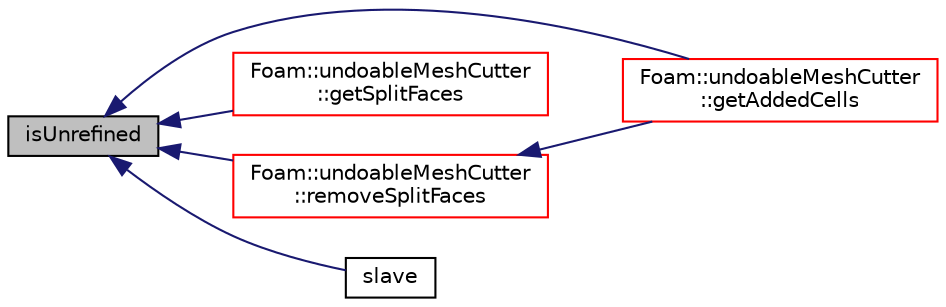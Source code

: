 digraph "isUnrefined"
{
  bgcolor="transparent";
  edge [fontname="Helvetica",fontsize="10",labelfontname="Helvetica",labelfontsize="10"];
  node [fontname="Helvetica",fontsize="10",shape=record];
  rankdir="LR";
  Node219 [label="isUnrefined",height=0.2,width=0.4,color="black", fillcolor="grey75", style="filled", fontcolor="black"];
  Node219 -> Node220 [dir="back",color="midnightblue",fontsize="10",style="solid",fontname="Helvetica"];
  Node220 [label="Foam::undoableMeshCutter\l::getAddedCells",height=0.2,width=0.4,color="red",URL="$a22265.html#ab5ebffca83676b163aefa40518831e37",tooltip="Like getSplitFaces but returns map from original to added cell. "];
  Node219 -> Node222 [dir="back",color="midnightblue",fontsize="10",style="solid",fontname="Helvetica"];
  Node222 [label="Foam::undoableMeshCutter\l::getSplitFaces",height=0.2,width=0.4,color="red",URL="$a22265.html#a1e3a8bd512524e4ded9885f9dcfdcb16",tooltip="Calculate split faces from current liveCells. Only. "];
  Node219 -> Node223 [dir="back",color="midnightblue",fontsize="10",style="solid",fontname="Helvetica"];
  Node223 [label="Foam::undoableMeshCutter\l::removeSplitFaces",height=0.2,width=0.4,color="red",URL="$a22265.html#afded860e134d9338c8bf9641a8c5e3c2",tooltip="Remove some refinement. Needs to be supplied subset of. "];
  Node223 -> Node220 [dir="back",color="midnightblue",fontsize="10",style="solid",fontname="Helvetica"];
  Node219 -> Node224 [dir="back",color="midnightblue",fontsize="10",style="solid",fontname="Helvetica"];
  Node224 [label="slave",height=0.2,width=0.4,color="black",URL="$a22273.html#a752604aa6cc4a47b96807e1b8260ebc3"];
}
